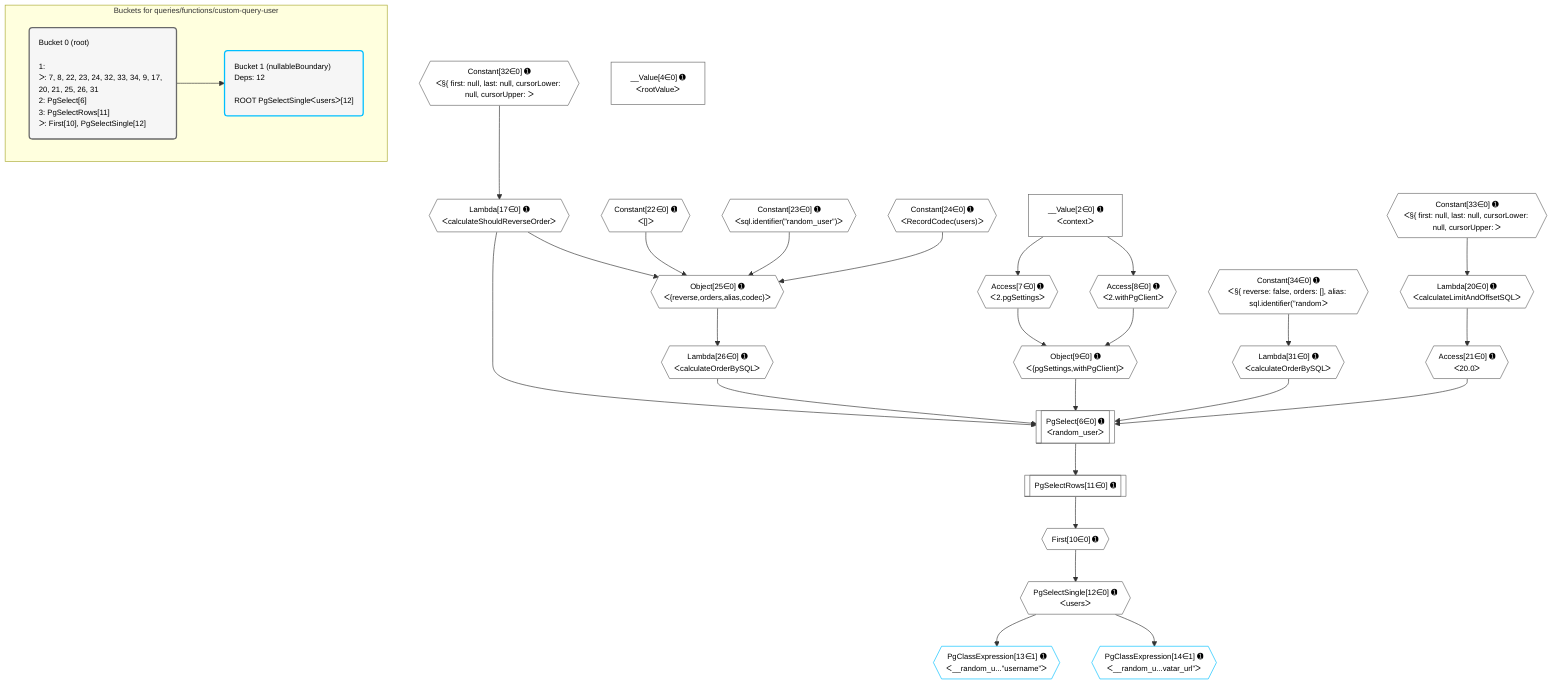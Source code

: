 %%{init: {'themeVariables': { 'fontSize': '12px'}}}%%
graph TD
    classDef path fill:#eee,stroke:#000,color:#000
    classDef plan fill:#fff,stroke-width:1px,color:#000
    classDef itemplan fill:#fff,stroke-width:2px,color:#000
    classDef unbatchedplan fill:#dff,stroke-width:1px,color:#000
    classDef sideeffectplan fill:#fcc,stroke-width:2px,color:#000
    classDef bucket fill:#f6f6f6,color:#000,stroke-width:2px,text-align:left


    %% plan dependencies
    PgSelect6[["PgSelect[6∈0] ➊<br />ᐸrandom_userᐳ"]]:::plan
    Object9{{"Object[9∈0] ➊<br />ᐸ{pgSettings,withPgClient}ᐳ"}}:::plan
    Lambda17{{"Lambda[17∈0] ➊<br />ᐸcalculateShouldReverseOrderᐳ"}}:::plan
    Access21{{"Access[21∈0] ➊<br />ᐸ20.0ᐳ"}}:::plan
    Lambda26{{"Lambda[26∈0] ➊<br />ᐸcalculateOrderBySQLᐳ"}}:::plan
    Lambda31{{"Lambda[31∈0] ➊<br />ᐸcalculateOrderBySQLᐳ"}}:::plan
    Object9 & Lambda17 & Access21 & Lambda26 & Lambda31 --> PgSelect6
    Object25{{"Object[25∈0] ➊<br />ᐸ{reverse,orders,alias,codec}ᐳ"}}:::plan
    Constant22{{"Constant[22∈0] ➊<br />ᐸ[]ᐳ"}}:::plan
    Constant23{{"Constant[23∈0] ➊<br />ᐸsql.identifier(”random_user”)ᐳ"}}:::plan
    Constant24{{"Constant[24∈0] ➊<br />ᐸRecordCodec(users)ᐳ"}}:::plan
    Lambda17 & Constant22 & Constant23 & Constant24 --> Object25
    Access7{{"Access[7∈0] ➊<br />ᐸ2.pgSettingsᐳ"}}:::plan
    Access8{{"Access[8∈0] ➊<br />ᐸ2.withPgClientᐳ"}}:::plan
    Access7 & Access8 --> Object9
    __Value2["__Value[2∈0] ➊<br />ᐸcontextᐳ"]:::plan
    __Value2 --> Access7
    __Value2 --> Access8
    First10{{"First[10∈0] ➊"}}:::plan
    PgSelectRows11[["PgSelectRows[11∈0] ➊"]]:::plan
    PgSelectRows11 --> First10
    PgSelect6 --> PgSelectRows11
    PgSelectSingle12{{"PgSelectSingle[12∈0] ➊<br />ᐸusersᐳ"}}:::plan
    First10 --> PgSelectSingle12
    Constant32{{"Constant[32∈0] ➊<br />ᐸ§{ first: null, last: null, cursorLower: null, cursorUpper: ᐳ"}}:::plan
    Constant32 --> Lambda17
    Lambda20{{"Lambda[20∈0] ➊<br />ᐸcalculateLimitAndOffsetSQLᐳ"}}:::plan
    Constant33{{"Constant[33∈0] ➊<br />ᐸ§{ first: null, last: null, cursorLower: null, cursorUpper: ᐳ"}}:::plan
    Constant33 --> Lambda20
    Lambda20 --> Access21
    Object25 --> Lambda26
    Constant34{{"Constant[34∈0] ➊<br />ᐸ§{ reverse: false, orders: [], alias: sql.identifier(”randomᐳ"}}:::plan
    Constant34 --> Lambda31
    __Value4["__Value[4∈0] ➊<br />ᐸrootValueᐳ"]:::plan
    PgClassExpression13{{"PgClassExpression[13∈1] ➊<br />ᐸ__random_u...”username”ᐳ"}}:::plan
    PgSelectSingle12 --> PgClassExpression13
    PgClassExpression14{{"PgClassExpression[14∈1] ➊<br />ᐸ__random_u...vatar_url”ᐳ"}}:::plan
    PgSelectSingle12 --> PgClassExpression14

    %% define steps

    subgraph "Buckets for queries/functions/custom-query-user"
    Bucket0("Bucket 0 (root)<br /><br />1: <br />ᐳ: 7, 8, 22, 23, 24, 32, 33, 34, 9, 17, 20, 21, 25, 26, 31<br />2: PgSelect[6]<br />3: PgSelectRows[11]<br />ᐳ: First[10], PgSelectSingle[12]"):::bucket
    classDef bucket0 stroke:#696969
    class Bucket0,__Value2,__Value4,PgSelect6,Access7,Access8,Object9,First10,PgSelectRows11,PgSelectSingle12,Lambda17,Lambda20,Access21,Constant22,Constant23,Constant24,Object25,Lambda26,Lambda31,Constant32,Constant33,Constant34 bucket0
    Bucket1("Bucket 1 (nullableBoundary)<br />Deps: 12<br /><br />ROOT PgSelectSingleᐸusersᐳ[12]"):::bucket
    classDef bucket1 stroke:#00bfff
    class Bucket1,PgClassExpression13,PgClassExpression14 bucket1
    Bucket0 --> Bucket1
    end